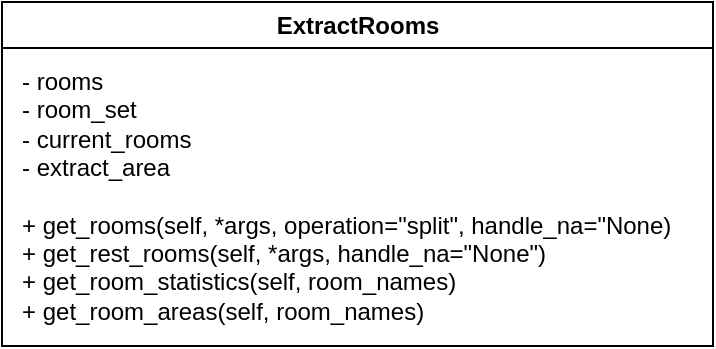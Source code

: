 <mxfile version="19.0.3" type="device"><diagram name="Page-1" id="e7e014a7-5840-1c2e-5031-d8a46d1fe8dd"><mxGraphModel dx="1018" dy="654" grid="1" gridSize="10" guides="1" tooltips="1" connect="1" arrows="1" fold="1" page="1" pageScale="1" pageWidth="1169" pageHeight="826" background="none" math="0" shadow="0"><root><mxCell id="0"/><mxCell id="1" parent="0"/><mxCell id="2" value="ExtractRooms" style="swimlane;whiteSpace=wrap" parent="1" vertex="1"><mxGeometry x="90" y="110" width="355.5" height="172" as="geometry"/></mxCell><mxCell id="EMhW9fFEDD6l9ZczQEFB-41" value="- rooms&lt;br&gt;- room_set&lt;br&gt;- current_rooms&lt;br&gt;- extract_area&lt;br&gt;&lt;br&gt;+ get_rooms(self, *args, operation=&quot;split&quot;, handle_na=&quot;None)&lt;br&gt;+ get_rest_rooms(self, *args, handle_na=&quot;None&quot;)&lt;br&gt;+ get_room_statistics(self, room_names)&lt;br&gt;+ get_room_areas(self, room_names)" style="text;html=1;align=left;verticalAlign=middle;resizable=0;points=[];autosize=1;strokeColor=none;fillColor=none;" parent="2" vertex="1"><mxGeometry x="7.75" y="32" width="340" height="130" as="geometry"/></mxCell></root></mxGraphModel></diagram></mxfile>
